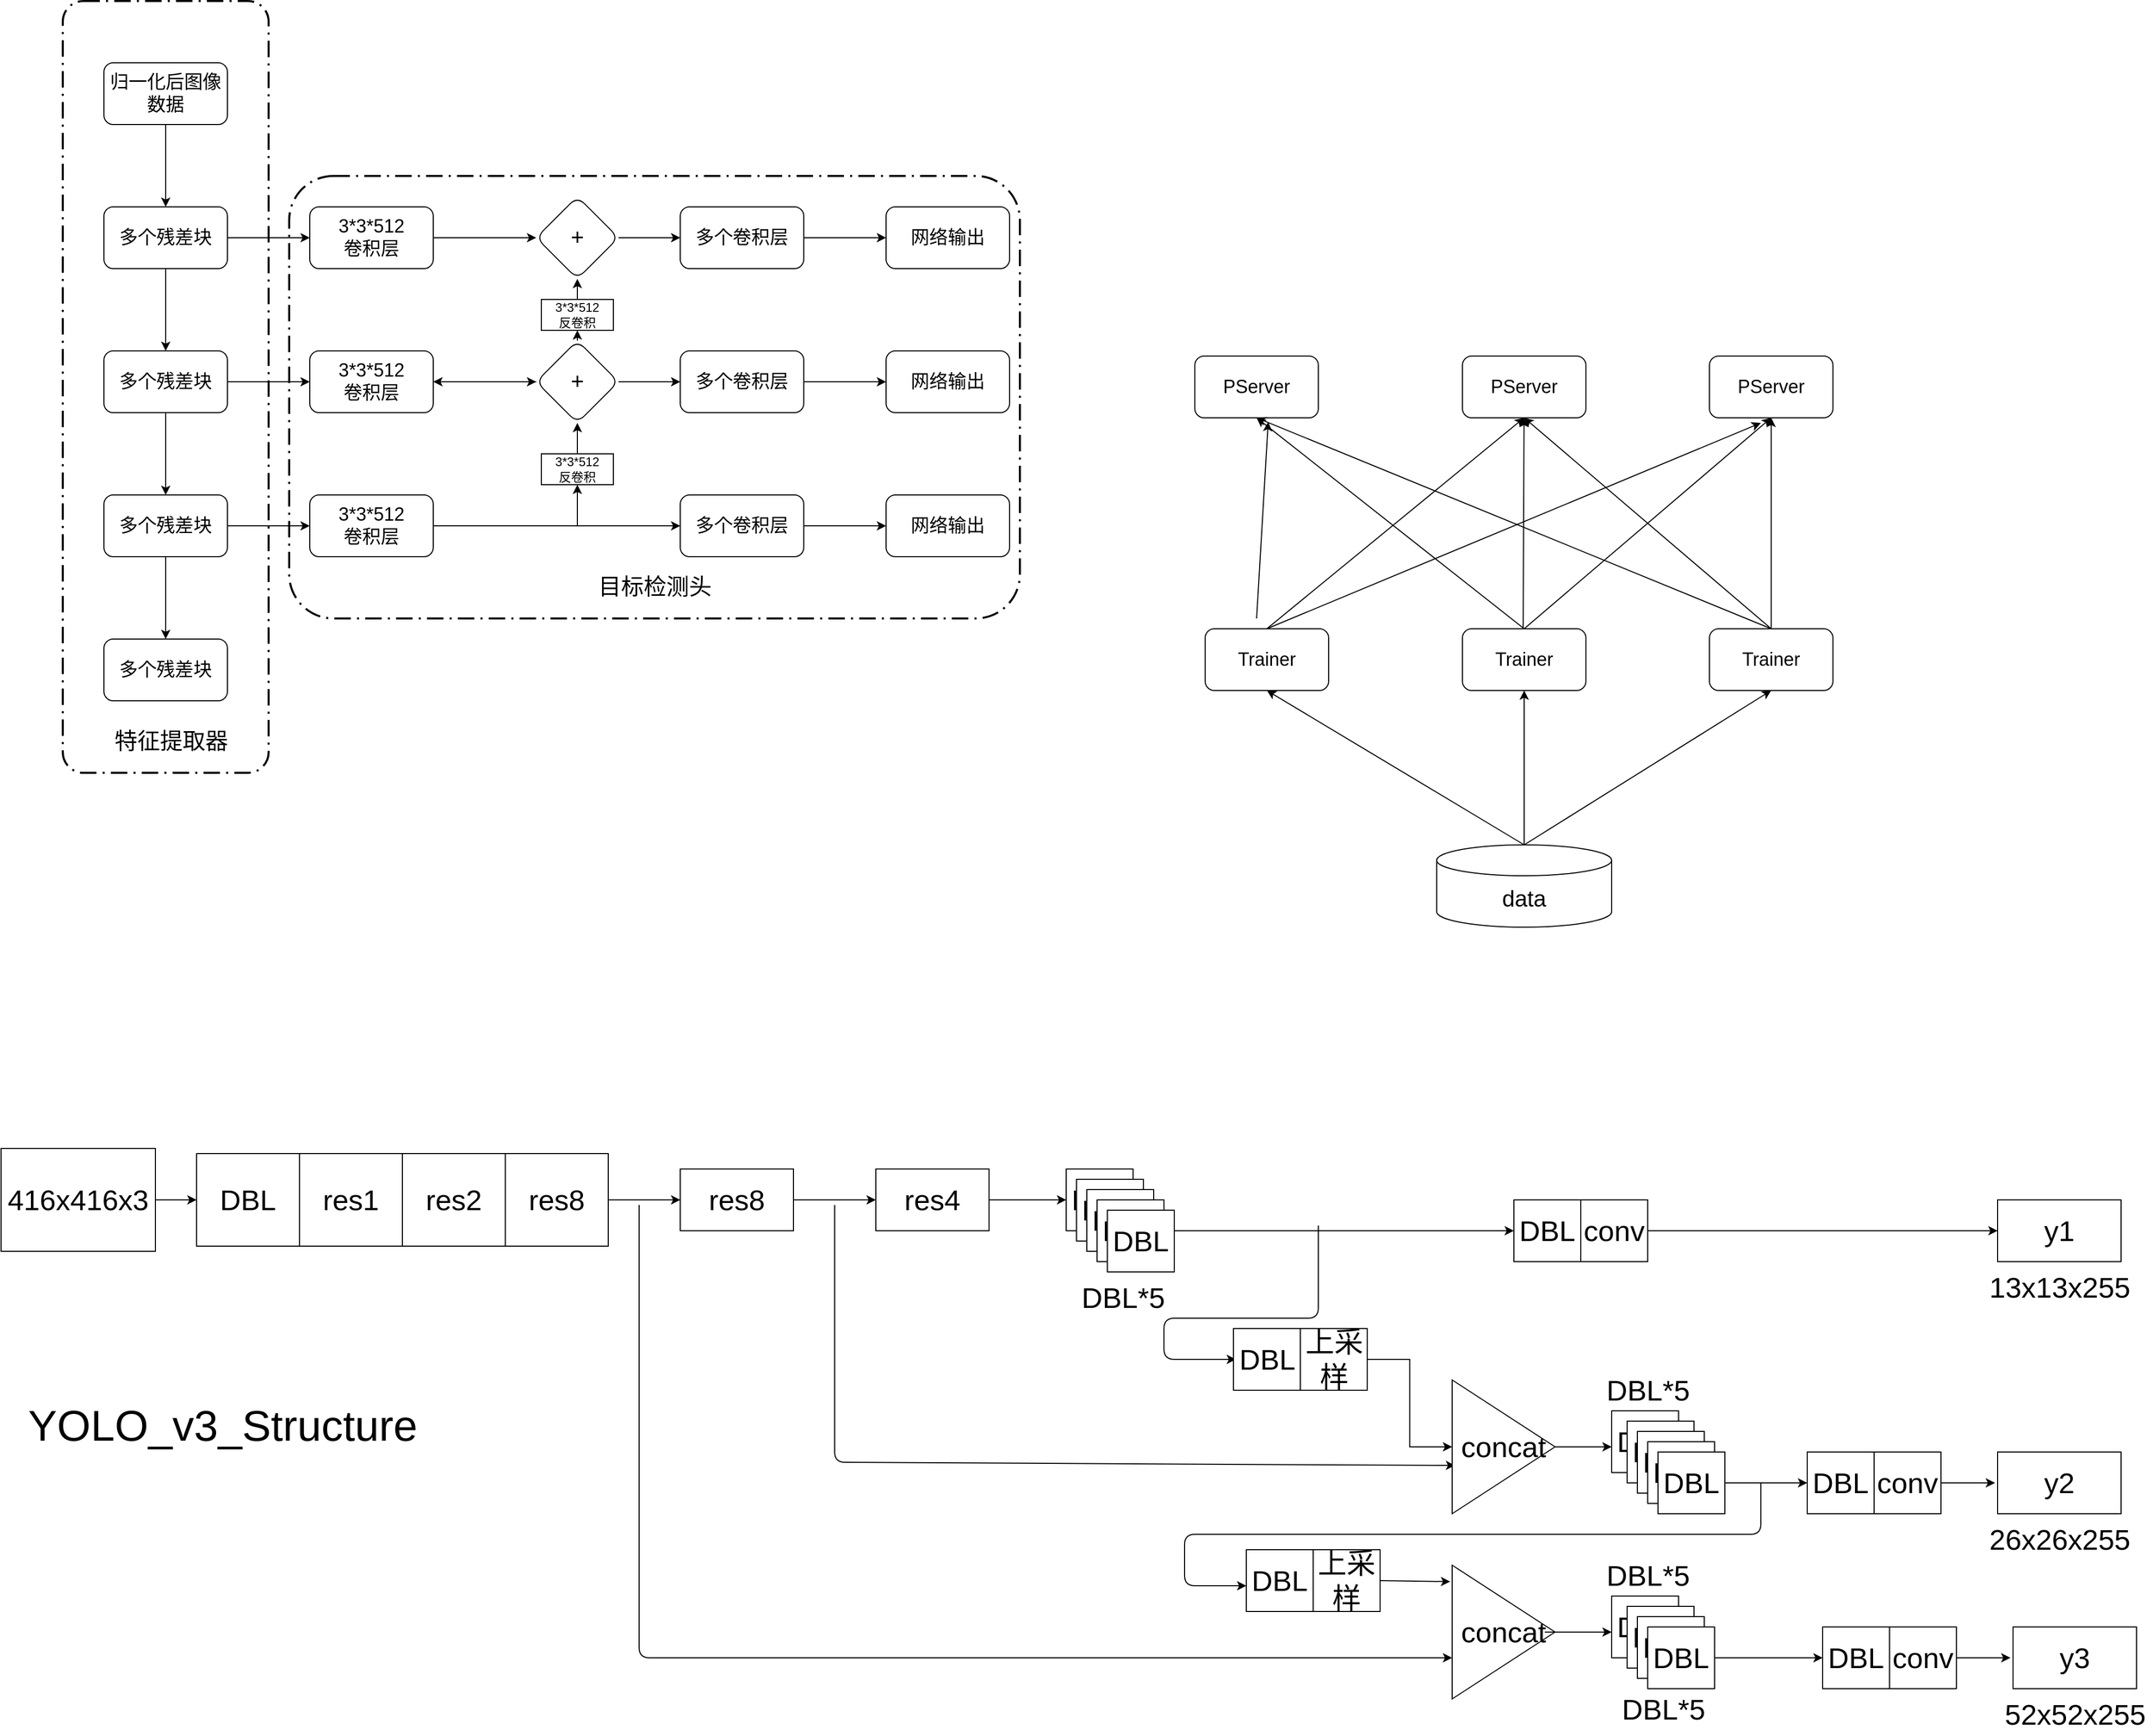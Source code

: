<mxfile version="14.5.10" type="github">
  <diagram id="tDLC_Ir46GUdF1yW0QTe" name="Page-1">
    <mxGraphModel dx="2342" dy="1296" grid="1" gridSize="10" guides="1" tooltips="1" connect="1" arrows="1" fold="1" page="1" pageScale="1" pageWidth="3300" pageHeight="4681" math="0" shadow="0">
      <root>
        <mxCell id="0" />
        <mxCell id="1" parent="0" />
        <mxCell id="SOC2u97oLlGBoNLmG89c-3" value="" style="edgeStyle=orthogonalEdgeStyle;rounded=0;orthogonalLoop=1;jettySize=auto;html=1;" edge="1" parent="1" source="SOC2u97oLlGBoNLmG89c-1" target="SOC2u97oLlGBoNLmG89c-2">
          <mxGeometry relative="1" as="geometry" />
        </mxCell>
        <mxCell id="SOC2u97oLlGBoNLmG89c-1" value="&lt;font style=&quot;font-size: 18px&quot;&gt;归一化后图像数据&lt;/font&gt;" style="rounded=1;whiteSpace=wrap;html=1;" vertex="1" parent="1">
          <mxGeometry x="170" y="70" width="120" height="60" as="geometry" />
        </mxCell>
        <mxCell id="SOC2u97oLlGBoNLmG89c-5" value="" style="edgeStyle=orthogonalEdgeStyle;rounded=0;orthogonalLoop=1;jettySize=auto;html=1;" edge="1" parent="1" source="SOC2u97oLlGBoNLmG89c-2" target="SOC2u97oLlGBoNLmG89c-4">
          <mxGeometry relative="1" as="geometry" />
        </mxCell>
        <mxCell id="SOC2u97oLlGBoNLmG89c-16" value="" style="edgeStyle=orthogonalEdgeStyle;rounded=0;orthogonalLoop=1;jettySize=auto;html=1;" edge="1" parent="1" source="SOC2u97oLlGBoNLmG89c-2" target="SOC2u97oLlGBoNLmG89c-15">
          <mxGeometry relative="1" as="geometry" />
        </mxCell>
        <mxCell id="SOC2u97oLlGBoNLmG89c-2" value="&lt;font style=&quot;font-size: 18px&quot;&gt;多个残差块&lt;/font&gt;" style="whiteSpace=wrap;html=1;rounded=1;" vertex="1" parent="1">
          <mxGeometry x="170" y="210" width="120" height="60" as="geometry" />
        </mxCell>
        <mxCell id="SOC2u97oLlGBoNLmG89c-7" value="" style="edgeStyle=orthogonalEdgeStyle;rounded=0;orthogonalLoop=1;jettySize=auto;html=1;" edge="1" parent="1" source="SOC2u97oLlGBoNLmG89c-4" target="SOC2u97oLlGBoNLmG89c-6">
          <mxGeometry relative="1" as="geometry" />
        </mxCell>
        <mxCell id="SOC2u97oLlGBoNLmG89c-18" value="" style="edgeStyle=orthogonalEdgeStyle;rounded=0;orthogonalLoop=1;jettySize=auto;html=1;" edge="1" parent="1" source="SOC2u97oLlGBoNLmG89c-4" target="SOC2u97oLlGBoNLmG89c-17">
          <mxGeometry relative="1" as="geometry" />
        </mxCell>
        <mxCell id="SOC2u97oLlGBoNLmG89c-4" value="&lt;span style=&quot;font-size: 18px&quot;&gt;多个残差块&lt;/span&gt;" style="whiteSpace=wrap;html=1;rounded=1;" vertex="1" parent="1">
          <mxGeometry x="170" y="350" width="120" height="60" as="geometry" />
        </mxCell>
        <mxCell id="SOC2u97oLlGBoNLmG89c-9" value="" style="edgeStyle=orthogonalEdgeStyle;rounded=0;orthogonalLoop=1;jettySize=auto;html=1;" edge="1" parent="1" source="SOC2u97oLlGBoNLmG89c-6" target="SOC2u97oLlGBoNLmG89c-8">
          <mxGeometry relative="1" as="geometry" />
        </mxCell>
        <mxCell id="SOC2u97oLlGBoNLmG89c-20" value="" style="edgeStyle=orthogonalEdgeStyle;rounded=0;orthogonalLoop=1;jettySize=auto;html=1;" edge="1" parent="1" source="SOC2u97oLlGBoNLmG89c-6" target="SOC2u97oLlGBoNLmG89c-19">
          <mxGeometry relative="1" as="geometry" />
        </mxCell>
        <mxCell id="SOC2u97oLlGBoNLmG89c-6" value="&lt;span style=&quot;font-size: 18px&quot;&gt;多个残差块&lt;/span&gt;" style="whiteSpace=wrap;html=1;rounded=1;" vertex="1" parent="1">
          <mxGeometry x="170" y="490" width="120" height="60" as="geometry" />
        </mxCell>
        <mxCell id="SOC2u97oLlGBoNLmG89c-8" value="&lt;span style=&quot;font-size: 18px&quot;&gt;多个残差块&lt;/span&gt;" style="whiteSpace=wrap;html=1;rounded=1;" vertex="1" parent="1">
          <mxGeometry x="170" y="630" width="120" height="60" as="geometry" />
        </mxCell>
        <mxCell id="SOC2u97oLlGBoNLmG89c-22" value="" style="edgeStyle=orthogonalEdgeStyle;rounded=0;orthogonalLoop=1;jettySize=auto;html=1;" edge="1" parent="1" source="SOC2u97oLlGBoNLmG89c-15" target="SOC2u97oLlGBoNLmG89c-21">
          <mxGeometry relative="1" as="geometry" />
        </mxCell>
        <mxCell id="SOC2u97oLlGBoNLmG89c-15" value="&lt;font style=&quot;font-size: 18px&quot;&gt;3*3*512&lt;br&gt;卷积层&lt;/font&gt;" style="whiteSpace=wrap;html=1;rounded=1;" vertex="1" parent="1">
          <mxGeometry x="370" y="210" width="120" height="60" as="geometry" />
        </mxCell>
        <mxCell id="SOC2u97oLlGBoNLmG89c-28" value="" style="edgeStyle=orthogonalEdgeStyle;rounded=0;orthogonalLoop=1;jettySize=auto;html=1;" edge="1" parent="1" source="SOC2u97oLlGBoNLmG89c-17" target="SOC2u97oLlGBoNLmG89c-27">
          <mxGeometry relative="1" as="geometry" />
        </mxCell>
        <mxCell id="SOC2u97oLlGBoNLmG89c-17" value="&lt;span style=&quot;font-size: 18px&quot;&gt;3*3*512&lt;/span&gt;&lt;br style=&quot;font-size: 18px&quot;&gt;&lt;span style=&quot;font-size: 18px&quot;&gt;卷积层&lt;/span&gt;" style="whiteSpace=wrap;html=1;rounded=1;" vertex="1" parent="1">
          <mxGeometry x="370" y="350" width="120" height="60" as="geometry" />
        </mxCell>
        <mxCell id="SOC2u97oLlGBoNLmG89c-34" value="" style="edgeStyle=orthogonalEdgeStyle;rounded=0;orthogonalLoop=1;jettySize=auto;html=1;" edge="1" parent="1" source="SOC2u97oLlGBoNLmG89c-19" target="SOC2u97oLlGBoNLmG89c-33">
          <mxGeometry relative="1" as="geometry" />
        </mxCell>
        <mxCell id="SOC2u97oLlGBoNLmG89c-19" value="&lt;span style=&quot;font-size: 18px&quot;&gt;3*3*512&lt;/span&gt;&lt;br style=&quot;font-size: 18px&quot;&gt;&lt;span style=&quot;font-size: 18px&quot;&gt;卷积层&lt;/span&gt;" style="whiteSpace=wrap;html=1;rounded=1;" vertex="1" parent="1">
          <mxGeometry x="370" y="490" width="120" height="60" as="geometry" />
        </mxCell>
        <mxCell id="SOC2u97oLlGBoNLmG89c-24" value="" style="edgeStyle=orthogonalEdgeStyle;rounded=0;orthogonalLoop=1;jettySize=auto;html=1;" edge="1" parent="1" source="SOC2u97oLlGBoNLmG89c-21" target="SOC2u97oLlGBoNLmG89c-23">
          <mxGeometry relative="1" as="geometry" />
        </mxCell>
        <mxCell id="SOC2u97oLlGBoNLmG89c-21" value="&lt;font style=&quot;font-size: 22px&quot;&gt;+&lt;/font&gt;" style="rhombus;whiteSpace=wrap;html=1;rounded=1;" vertex="1" parent="1">
          <mxGeometry x="590" y="200" width="80" height="80" as="geometry" />
        </mxCell>
        <mxCell id="SOC2u97oLlGBoNLmG89c-26" value="" style="edgeStyle=orthogonalEdgeStyle;rounded=0;orthogonalLoop=1;jettySize=auto;html=1;" edge="1" parent="1" source="SOC2u97oLlGBoNLmG89c-23" target="SOC2u97oLlGBoNLmG89c-25">
          <mxGeometry relative="1" as="geometry" />
        </mxCell>
        <mxCell id="SOC2u97oLlGBoNLmG89c-23" value="&lt;font style=&quot;font-size: 18px&quot;&gt;多个卷积层&lt;/font&gt;" style="whiteSpace=wrap;html=1;rounded=1;" vertex="1" parent="1">
          <mxGeometry x="730" y="210" width="120" height="60" as="geometry" />
        </mxCell>
        <mxCell id="SOC2u97oLlGBoNLmG89c-25" value="&lt;span style=&quot;font-size: 18px&quot;&gt;网络输出&lt;/span&gt;" style="whiteSpace=wrap;html=1;rounded=1;" vertex="1" parent="1">
          <mxGeometry x="930" y="210" width="120" height="60" as="geometry" />
        </mxCell>
        <mxCell id="SOC2u97oLlGBoNLmG89c-30" value="" style="edgeStyle=orthogonalEdgeStyle;rounded=0;orthogonalLoop=1;jettySize=auto;html=1;" edge="1" parent="1" source="SOC2u97oLlGBoNLmG89c-27" target="SOC2u97oLlGBoNLmG89c-29">
          <mxGeometry relative="1" as="geometry" />
        </mxCell>
        <mxCell id="SOC2u97oLlGBoNLmG89c-45" value="" style="edgeStyle=orthogonalEdgeStyle;rounded=0;orthogonalLoop=1;jettySize=auto;html=1;" edge="1" parent="1" source="SOC2u97oLlGBoNLmG89c-27" target="SOC2u97oLlGBoNLmG89c-17">
          <mxGeometry relative="1" as="geometry" />
        </mxCell>
        <mxCell id="SOC2u97oLlGBoNLmG89c-27" value="&lt;font style=&quot;font-size: 22px&quot;&gt;+&lt;/font&gt;" style="rhombus;whiteSpace=wrap;html=1;rounded=1;" vertex="1" parent="1">
          <mxGeometry x="590" y="340" width="80" height="80" as="geometry" />
        </mxCell>
        <mxCell id="SOC2u97oLlGBoNLmG89c-32" value="" style="edgeStyle=orthogonalEdgeStyle;rounded=0;orthogonalLoop=1;jettySize=auto;html=1;" edge="1" parent="1" source="SOC2u97oLlGBoNLmG89c-29" target="SOC2u97oLlGBoNLmG89c-31">
          <mxGeometry relative="1" as="geometry" />
        </mxCell>
        <mxCell id="SOC2u97oLlGBoNLmG89c-29" value="&lt;span style=&quot;font-size: 18px&quot;&gt;多个卷积层&lt;/span&gt;" style="whiteSpace=wrap;html=1;rounded=1;" vertex="1" parent="1">
          <mxGeometry x="730" y="350" width="120" height="60" as="geometry" />
        </mxCell>
        <mxCell id="SOC2u97oLlGBoNLmG89c-31" value="&lt;span style=&quot;font-size: 18px&quot;&gt;网络输出&lt;/span&gt;" style="whiteSpace=wrap;html=1;rounded=1;" vertex="1" parent="1">
          <mxGeometry x="930" y="350" width="120" height="60" as="geometry" />
        </mxCell>
        <mxCell id="SOC2u97oLlGBoNLmG89c-36" value="" style="edgeStyle=orthogonalEdgeStyle;rounded=0;orthogonalLoop=1;jettySize=auto;html=1;" edge="1" parent="1" source="SOC2u97oLlGBoNLmG89c-33" target="SOC2u97oLlGBoNLmG89c-35">
          <mxGeometry relative="1" as="geometry" />
        </mxCell>
        <mxCell id="SOC2u97oLlGBoNLmG89c-33" value="&lt;span style=&quot;font-size: 18px&quot;&gt;多个卷积层&lt;/span&gt;" style="whiteSpace=wrap;html=1;rounded=1;" vertex="1" parent="1">
          <mxGeometry x="730" y="490" width="120" height="60" as="geometry" />
        </mxCell>
        <mxCell id="SOC2u97oLlGBoNLmG89c-35" value="&lt;span&gt;&lt;font style=&quot;font-size: 18px&quot;&gt;网络输出&lt;/font&gt;&lt;/span&gt;" style="whiteSpace=wrap;html=1;rounded=1;" vertex="1" parent="1">
          <mxGeometry x="930" y="490" width="120" height="60" as="geometry" />
        </mxCell>
        <mxCell id="SOC2u97oLlGBoNLmG89c-37" value="&lt;font style=&quot;font-size: 22px&quot;&gt;特征提取器&lt;/font&gt;" style="text;html=1;align=center;verticalAlign=middle;resizable=0;points=[];autosize=1;strokeColor=none;" vertex="1" parent="1">
          <mxGeometry x="170" y="720" width="130" height="20" as="geometry" />
        </mxCell>
        <mxCell id="SOC2u97oLlGBoNLmG89c-39" value="3*3*512&lt;br&gt;反卷积" style="whiteSpace=wrap;html=1;" vertex="1" parent="1">
          <mxGeometry x="595" y="300" width="70" height="30" as="geometry" />
        </mxCell>
        <mxCell id="SOC2u97oLlGBoNLmG89c-40" value="3*3*512&lt;br&gt;反卷积" style="whiteSpace=wrap;html=1;" vertex="1" parent="1">
          <mxGeometry x="595" y="450" width="70" height="30" as="geometry" />
        </mxCell>
        <mxCell id="SOC2u97oLlGBoNLmG89c-41" value="" style="endArrow=classic;html=1;entryX=0.5;entryY=1;entryDx=0;entryDy=0;exitX=0.5;exitY=0;exitDx=0;exitDy=0;" edge="1" parent="1" source="SOC2u97oLlGBoNLmG89c-40" target="SOC2u97oLlGBoNLmG89c-27">
          <mxGeometry width="50" height="50" relative="1" as="geometry">
            <mxPoint x="650" y="450" as="sourcePoint" />
            <mxPoint x="700" y="400" as="targetPoint" />
          </mxGeometry>
        </mxCell>
        <mxCell id="SOC2u97oLlGBoNLmG89c-42" value="" style="endArrow=classic;html=1;entryX=0.5;entryY=1;entryDx=0;entryDy=0;" edge="1" parent="1" target="SOC2u97oLlGBoNLmG89c-40">
          <mxGeometry width="50" height="50" relative="1" as="geometry">
            <mxPoint x="630" y="520" as="sourcePoint" />
            <mxPoint x="700" y="400" as="targetPoint" />
          </mxGeometry>
        </mxCell>
        <mxCell id="SOC2u97oLlGBoNLmG89c-43" value="" style="endArrow=classic;html=1;" edge="1" parent="1" source="SOC2u97oLlGBoNLmG89c-27">
          <mxGeometry width="50" height="50" relative="1" as="geometry">
            <mxPoint x="580" y="380" as="sourcePoint" />
            <mxPoint x="630" y="330" as="targetPoint" />
          </mxGeometry>
        </mxCell>
        <mxCell id="SOC2u97oLlGBoNLmG89c-44" value="" style="endArrow=classic;html=1;entryX=0.5;entryY=1;entryDx=0;entryDy=0;" edge="1" parent="1" target="SOC2u97oLlGBoNLmG89c-21">
          <mxGeometry width="50" height="50" relative="1" as="geometry">
            <mxPoint x="630" y="300" as="sourcePoint" />
            <mxPoint x="700" y="400" as="targetPoint" />
          </mxGeometry>
        </mxCell>
        <mxCell id="SOC2u97oLlGBoNLmG89c-47" value="" style="rounded=1;arcSize=10;dashed=1;strokeColor=#000000;fillColor=none;gradientColor=none;dashPattern=8 3 1 3;strokeWidth=2;" vertex="1" parent="1">
          <mxGeometry x="350" y="180" width="710" height="430" as="geometry" />
        </mxCell>
        <mxCell id="SOC2u97oLlGBoNLmG89c-48" value="&lt;font style=&quot;font-size: 22px&quot;&gt;目标检测头&lt;/font&gt;" style="text;html=1;align=center;verticalAlign=middle;resizable=0;points=[];autosize=1;strokeColor=none;" vertex="1" parent="1">
          <mxGeometry x="640" y="570" width="130" height="20" as="geometry" />
        </mxCell>
        <mxCell id="SOC2u97oLlGBoNLmG89c-49" value="" style="rounded=1;arcSize=10;dashed=1;strokeColor=#000000;fillColor=none;gradientColor=none;dashPattern=8 3 1 3;strokeWidth=2;" vertex="1" parent="1">
          <mxGeometry x="130" y="10" width="200" height="750" as="geometry" />
        </mxCell>
        <mxCell id="SOC2u97oLlGBoNLmG89c-50" value="&lt;font style=&quot;font-size: 18px&quot;&gt;PServer&lt;/font&gt;" style="rounded=1;whiteSpace=wrap;html=1;" vertex="1" parent="1">
          <mxGeometry x="1490" y="355" width="120" height="60" as="geometry" />
        </mxCell>
        <mxCell id="SOC2u97oLlGBoNLmG89c-52" value="&lt;font style=&quot;font-size: 18px&quot;&gt;PServer&lt;/font&gt;" style="rounded=1;whiteSpace=wrap;html=1;" vertex="1" parent="1">
          <mxGeometry x="1730" y="355" width="120" height="60" as="geometry" />
        </mxCell>
        <mxCell id="SOC2u97oLlGBoNLmG89c-53" value="&lt;font style=&quot;font-size: 18px&quot;&gt;PServer&lt;/font&gt;" style="rounded=1;whiteSpace=wrap;html=1;" vertex="1" parent="1">
          <mxGeometry x="1230" y="355" width="120" height="60" as="geometry" />
        </mxCell>
        <mxCell id="SOC2u97oLlGBoNLmG89c-54" value="&lt;span style=&quot;font-size: 18px&quot;&gt;Trainer&lt;/span&gt;" style="rounded=1;whiteSpace=wrap;html=1;" vertex="1" parent="1">
          <mxGeometry x="1240" y="620" width="120" height="60" as="geometry" />
        </mxCell>
        <mxCell id="SOC2u97oLlGBoNLmG89c-55" value="&lt;span style=&quot;font-size: 18px&quot;&gt;Trainer&lt;/span&gt;" style="rounded=1;whiteSpace=wrap;html=1;" vertex="1" parent="1">
          <mxGeometry x="1730" y="620" width="120" height="60" as="geometry" />
        </mxCell>
        <mxCell id="SOC2u97oLlGBoNLmG89c-56" value="&lt;span style=&quot;font-size: 18px&quot;&gt;Trainer&lt;/span&gt;" style="rounded=1;whiteSpace=wrap;html=1;" vertex="1" parent="1">
          <mxGeometry x="1490" y="620" width="120" height="60" as="geometry" />
        </mxCell>
        <mxCell id="SOC2u97oLlGBoNLmG89c-57" value="&lt;font style=&quot;font-size: 22px&quot;&gt;data&lt;/font&gt;" style="shape=cylinder3;whiteSpace=wrap;html=1;boundedLbl=1;backgroundOutline=1;size=15;" vertex="1" parent="1">
          <mxGeometry x="1465" y="830" width="170" height="80" as="geometry" />
        </mxCell>
        <mxCell id="SOC2u97oLlGBoNLmG89c-58" value="" style="endArrow=classic;html=1;exitX=0.5;exitY=0;exitDx=0;exitDy=0;" edge="1" parent="1" source="SOC2u97oLlGBoNLmG89c-54">
          <mxGeometry width="50" height="50" relative="1" as="geometry">
            <mxPoint x="1540" y="640" as="sourcePoint" />
            <mxPoint x="1780" y="420" as="targetPoint" />
          </mxGeometry>
        </mxCell>
        <mxCell id="SOC2u97oLlGBoNLmG89c-59" value="" style="endArrow=classic;html=1;entryX=0.5;entryY=1;entryDx=0;entryDy=0;" edge="1" parent="1" target="SOC2u97oLlGBoNLmG89c-53">
          <mxGeometry width="50" height="50" relative="1" as="geometry">
            <mxPoint x="1790" y="620" as="sourcePoint" />
            <mxPoint x="1590" y="590" as="targetPoint" />
          </mxGeometry>
        </mxCell>
        <mxCell id="SOC2u97oLlGBoNLmG89c-60" value="" style="endArrow=classic;html=1;" edge="1" parent="1" target="SOC2u97oLlGBoNLmG89c-50">
          <mxGeometry width="50" height="50" relative="1" as="geometry">
            <mxPoint x="1549" y="620" as="sourcePoint" />
            <mxPoint x="1590" y="590" as="targetPoint" />
          </mxGeometry>
        </mxCell>
        <mxCell id="SOC2u97oLlGBoNLmG89c-61" value="" style="endArrow=classic;html=1;exitX=0.5;exitY=0;exitDx=0;exitDy=0;" edge="1" parent="1" source="SOC2u97oLlGBoNLmG89c-55">
          <mxGeometry width="50" height="50" relative="1" as="geometry">
            <mxPoint x="1740" y="465" as="sourcePoint" />
            <mxPoint x="1790" y="415" as="targetPoint" />
          </mxGeometry>
        </mxCell>
        <mxCell id="SOC2u97oLlGBoNLmG89c-62" value="" style="endArrow=classic;html=1;entryX=0.5;entryY=1;entryDx=0;entryDy=0;exitX=0.5;exitY=0;exitDx=0;exitDy=0;" edge="1" parent="1" source="SOC2u97oLlGBoNLmG89c-56" target="SOC2u97oLlGBoNLmG89c-52">
          <mxGeometry width="50" height="50" relative="1" as="geometry">
            <mxPoint x="1540" y="640" as="sourcePoint" />
            <mxPoint x="1590" y="590" as="targetPoint" />
          </mxGeometry>
        </mxCell>
        <mxCell id="SOC2u97oLlGBoNLmG89c-63" value="" style="endArrow=classic;html=1;exitX=0.5;exitY=0;exitDx=0;exitDy=0;entryX=0.5;entryY=1;entryDx=0;entryDy=0;" edge="1" parent="1" source="SOC2u97oLlGBoNLmG89c-54" target="SOC2u97oLlGBoNLmG89c-50">
          <mxGeometry width="50" height="50" relative="1" as="geometry">
            <mxPoint x="1540" y="640" as="sourcePoint" />
            <mxPoint x="1590" y="590" as="targetPoint" />
          </mxGeometry>
        </mxCell>
        <mxCell id="SOC2u97oLlGBoNLmG89c-67" value="" style="endArrow=classic;html=1;entryX=0.5;entryY=1;entryDx=0;entryDy=0;exitX=0.5;exitY=0;exitDx=0;exitDy=0;" edge="1" parent="1" source="SOC2u97oLlGBoNLmG89c-56" target="SOC2u97oLlGBoNLmG89c-53">
          <mxGeometry width="50" height="50" relative="1" as="geometry">
            <mxPoint x="1540" y="640" as="sourcePoint" />
            <mxPoint x="1590" y="590" as="targetPoint" />
          </mxGeometry>
        </mxCell>
        <mxCell id="SOC2u97oLlGBoNLmG89c-68" value="" style="endArrow=classic;html=1;entryX=0.594;entryY=1.067;entryDx=0;entryDy=0;entryPerimeter=0;" edge="1" parent="1" target="SOC2u97oLlGBoNLmG89c-53">
          <mxGeometry width="50" height="50" relative="1" as="geometry">
            <mxPoint x="1290" y="610" as="sourcePoint" />
            <mxPoint x="1590" y="590" as="targetPoint" />
          </mxGeometry>
        </mxCell>
        <mxCell id="SOC2u97oLlGBoNLmG89c-69" value="" style="endArrow=classic;html=1;entryX=0.5;entryY=1;entryDx=0;entryDy=0;" edge="1" parent="1" target="SOC2u97oLlGBoNLmG89c-50">
          <mxGeometry width="50" height="50" relative="1" as="geometry">
            <mxPoint x="1790" y="620" as="sourcePoint" />
            <mxPoint x="1590" y="590" as="targetPoint" />
          </mxGeometry>
        </mxCell>
        <mxCell id="SOC2u97oLlGBoNLmG89c-70" value="" style="endArrow=classic;html=1;entryX=0.5;entryY=1;entryDx=0;entryDy=0;exitX=0.5;exitY=0;exitDx=0;exitDy=0;exitPerimeter=0;" edge="1" parent="1" source="SOC2u97oLlGBoNLmG89c-57" target="SOC2u97oLlGBoNLmG89c-54">
          <mxGeometry width="50" height="50" relative="1" as="geometry">
            <mxPoint x="1540" y="750" as="sourcePoint" />
            <mxPoint x="1590" y="700" as="targetPoint" />
          </mxGeometry>
        </mxCell>
        <mxCell id="SOC2u97oLlGBoNLmG89c-71" value="" style="endArrow=classic;html=1;entryX=0.5;entryY=1;entryDx=0;entryDy=0;" edge="1" parent="1" source="SOC2u97oLlGBoNLmG89c-57" target="SOC2u97oLlGBoNLmG89c-56">
          <mxGeometry width="50" height="50" relative="1" as="geometry">
            <mxPoint x="1540" y="750" as="sourcePoint" />
            <mxPoint x="1590" y="700" as="targetPoint" />
          </mxGeometry>
        </mxCell>
        <mxCell id="SOC2u97oLlGBoNLmG89c-72" value="" style="endArrow=classic;html=1;entryX=0.5;entryY=1;entryDx=0;entryDy=0;exitX=0.5;exitY=0;exitDx=0;exitDy=0;exitPerimeter=0;" edge="1" parent="1" source="SOC2u97oLlGBoNLmG89c-57" target="SOC2u97oLlGBoNLmG89c-55">
          <mxGeometry width="50" height="50" relative="1" as="geometry">
            <mxPoint x="1540" y="750" as="sourcePoint" />
            <mxPoint x="1590" y="700" as="targetPoint" />
          </mxGeometry>
        </mxCell>
        <mxCell id="SOC2u97oLlGBoNLmG89c-83" value="" style="edgeStyle=orthogonalEdgeStyle;rounded=0;orthogonalLoop=1;jettySize=auto;html=1;" edge="1" parent="1" source="SOC2u97oLlGBoNLmG89c-84" target="SOC2u97oLlGBoNLmG89c-85">
          <mxGeometry relative="1" as="geometry" />
        </mxCell>
        <mxCell id="SOC2u97oLlGBoNLmG89c-84" value="&lt;font style=&quot;font-size: 28px&quot;&gt;416x416x3&lt;/font&gt;" style="whiteSpace=wrap;html=1;" vertex="1" parent="1">
          <mxGeometry x="70" y="1125" width="150" height="100" as="geometry" />
        </mxCell>
        <mxCell id="SOC2u97oLlGBoNLmG89c-85" value="&lt;font style=&quot;font-size: 28px&quot;&gt;DBL&lt;/font&gt;" style="whiteSpace=wrap;html=1;" vertex="1" parent="1">
          <mxGeometry x="260" y="1130" width="100" height="90" as="geometry" />
        </mxCell>
        <mxCell id="SOC2u97oLlGBoNLmG89c-86" value="&lt;font style=&quot;font-size: 28px&quot;&gt;res1&lt;/font&gt;" style="whiteSpace=wrap;html=1;" vertex="1" parent="1">
          <mxGeometry x="360" y="1130" width="100" height="90" as="geometry" />
        </mxCell>
        <mxCell id="SOC2u97oLlGBoNLmG89c-87" value="&lt;font style=&quot;font-size: 28px&quot;&gt;res2&lt;/font&gt;" style="whiteSpace=wrap;html=1;" vertex="1" parent="1">
          <mxGeometry x="460" y="1130" width="100" height="90" as="geometry" />
        </mxCell>
        <mxCell id="SOC2u97oLlGBoNLmG89c-88" value="" style="edgeStyle=orthogonalEdgeStyle;rounded=0;orthogonalLoop=1;jettySize=auto;html=1;fontSize=28;" edge="1" parent="1" source="SOC2u97oLlGBoNLmG89c-89" target="SOC2u97oLlGBoNLmG89c-91">
          <mxGeometry relative="1" as="geometry" />
        </mxCell>
        <mxCell id="SOC2u97oLlGBoNLmG89c-89" value="&lt;font style=&quot;font-size: 28px&quot;&gt;res8&lt;/font&gt;" style="whiteSpace=wrap;html=1;" vertex="1" parent="1">
          <mxGeometry x="560" y="1130" width="100" height="90" as="geometry" />
        </mxCell>
        <mxCell id="SOC2u97oLlGBoNLmG89c-90" value="" style="edgeStyle=orthogonalEdgeStyle;rounded=0;orthogonalLoop=1;jettySize=auto;html=1;fontSize=28;" edge="1" parent="1" source="SOC2u97oLlGBoNLmG89c-91" target="SOC2u97oLlGBoNLmG89c-92">
          <mxGeometry relative="1" as="geometry" />
        </mxCell>
        <mxCell id="SOC2u97oLlGBoNLmG89c-91" value="&lt;font style=&quot;font-size: 28px;&quot;&gt;res8&lt;/font&gt;" style="whiteSpace=wrap;html=1;fontSize=28;" vertex="1" parent="1">
          <mxGeometry x="730" y="1145" width="110" height="60" as="geometry" />
        </mxCell>
        <mxCell id="SOC2u97oLlGBoNLmG89c-94" value="" style="edgeStyle=orthogonalEdgeStyle;rounded=0;orthogonalLoop=1;jettySize=auto;html=1;fontSize=28;" edge="1" parent="1" source="SOC2u97oLlGBoNLmG89c-92" target="SOC2u97oLlGBoNLmG89c-93">
          <mxGeometry relative="1" as="geometry" />
        </mxCell>
        <mxCell id="SOC2u97oLlGBoNLmG89c-92" value="&lt;font style=&quot;font-size: 28px;&quot;&gt;res4&lt;/font&gt;" style="whiteSpace=wrap;html=1;fontSize=28;" vertex="1" parent="1">
          <mxGeometry x="920" y="1145" width="110" height="60" as="geometry" />
        </mxCell>
        <mxCell id="SOC2u97oLlGBoNLmG89c-93" value="&lt;font style=&quot;font-size: 28px;&quot;&gt;DBL&lt;/font&gt;" style="whiteSpace=wrap;html=1;fontSize=28;" vertex="1" parent="1">
          <mxGeometry x="1105" y="1145" width="65" height="60" as="geometry" />
        </mxCell>
        <mxCell id="SOC2u97oLlGBoNLmG89c-95" value="&lt;font style=&quot;font-size: 28px;&quot;&gt;DBL&lt;/font&gt;" style="whiteSpace=wrap;html=1;fontSize=28;" vertex="1" parent="1">
          <mxGeometry x="1115" y="1155" width="65" height="60" as="geometry" />
        </mxCell>
        <mxCell id="SOC2u97oLlGBoNLmG89c-96" value="&lt;font style=&quot;font-size: 28px;&quot;&gt;DBL&lt;/font&gt;" style="whiteSpace=wrap;html=1;fontSize=28;" vertex="1" parent="1">
          <mxGeometry x="1125" y="1165" width="65" height="60" as="geometry" />
        </mxCell>
        <mxCell id="SOC2u97oLlGBoNLmG89c-99" value="" style="edgeStyle=orthogonalEdgeStyle;rounded=0;orthogonalLoop=1;jettySize=auto;html=1;fontSize=28;" edge="1" parent="1" source="SOC2u97oLlGBoNLmG89c-97" target="SOC2u97oLlGBoNLmG89c-98">
          <mxGeometry relative="1" as="geometry" />
        </mxCell>
        <mxCell id="SOC2u97oLlGBoNLmG89c-97" value="&lt;font style=&quot;font-size: 28px;&quot;&gt;DBL&lt;/font&gt;" style="whiteSpace=wrap;html=1;fontSize=28;" vertex="1" parent="1">
          <mxGeometry x="1135" y="1175" width="65" height="60" as="geometry" />
        </mxCell>
        <mxCell id="SOC2u97oLlGBoNLmG89c-98" value="&lt;font style=&quot;font-size: 28px;&quot;&gt;DBL&lt;/font&gt;" style="whiteSpace=wrap;html=1;fontSize=28;" vertex="1" parent="1">
          <mxGeometry x="1540" y="1175" width="65" height="60" as="geometry" />
        </mxCell>
        <mxCell id="SOC2u97oLlGBoNLmG89c-103" value="" style="edgeStyle=orthogonalEdgeStyle;rounded=0;orthogonalLoop=1;jettySize=auto;html=1;fontSize=28;" edge="1" parent="1" source="SOC2u97oLlGBoNLmG89c-101" target="SOC2u97oLlGBoNLmG89c-102">
          <mxGeometry relative="1" as="geometry" />
        </mxCell>
        <mxCell id="SOC2u97oLlGBoNLmG89c-101" value="&lt;font style=&quot;font-size: 28px;&quot;&gt;conv&lt;/font&gt;" style="whiteSpace=wrap;html=1;fontSize=28;" vertex="1" parent="1">
          <mxGeometry x="1605" y="1175" width="65" height="60" as="geometry" />
        </mxCell>
        <mxCell id="SOC2u97oLlGBoNLmG89c-102" value="&lt;font style=&quot;font-size: 28px;&quot;&gt;y1&lt;/font&gt;" style="whiteSpace=wrap;html=1;fontSize=28;" vertex="1" parent="1">
          <mxGeometry x="2010" y="1175" width="120" height="60" as="geometry" />
        </mxCell>
        <mxCell id="SOC2u97oLlGBoNLmG89c-104" value="&lt;font style=&quot;font-size: 28px;&quot;&gt;13x13x255&lt;/font&gt;" style="text;html=1;align=center;verticalAlign=middle;resizable=0;points=[];autosize=1;strokeColor=none;fontSize=28;" vertex="1" parent="1">
          <mxGeometry x="1995" y="1240" width="150" height="40" as="geometry" />
        </mxCell>
        <mxCell id="SOC2u97oLlGBoNLmG89c-105" value="" style="endArrow=classic;html=1;fontSize=28;" edge="1" parent="1">
          <mxGeometry width="50" height="50" relative="1" as="geometry">
            <mxPoint x="690" y="1180" as="sourcePoint" />
            <mxPoint x="1480" y="1620" as="targetPoint" />
            <Array as="points">
              <mxPoint x="690" y="1620" />
            </Array>
          </mxGeometry>
        </mxCell>
        <mxCell id="SOC2u97oLlGBoNLmG89c-106" value="" style="endArrow=classic;html=1;entryX=0.029;entryY=0.639;entryDx=0;entryDy=0;entryPerimeter=0;fontSize=28;" edge="1" parent="1" target="SOC2u97oLlGBoNLmG89c-112">
          <mxGeometry width="50" height="50" relative="1" as="geometry">
            <mxPoint x="880" y="1180" as="sourcePoint" />
            <mxPoint x="1310" y="1430" as="targetPoint" />
            <Array as="points">
              <mxPoint x="880" y="1430" />
            </Array>
          </mxGeometry>
        </mxCell>
        <mxCell id="SOC2u97oLlGBoNLmG89c-107" value="" style="endArrow=classic;html=1;fontSize=28;" edge="1" parent="1">
          <mxGeometry width="50" height="50" relative="1" as="geometry">
            <mxPoint x="1350" y="1200" as="sourcePoint" />
            <mxPoint x="1270" y="1330" as="targetPoint" />
            <Array as="points">
              <mxPoint x="1350" y="1290" />
              <mxPoint x="1200" y="1290" />
              <mxPoint x="1200" y="1330" />
            </Array>
          </mxGeometry>
        </mxCell>
        <mxCell id="SOC2u97oLlGBoNLmG89c-108" value="&lt;font style=&quot;font-size: 28px;&quot;&gt;DBL&lt;/font&gt;" style="whiteSpace=wrap;html=1;fontSize=28;" vertex="1" parent="1">
          <mxGeometry x="1267.5" y="1300" width="65" height="60" as="geometry" />
        </mxCell>
        <mxCell id="SOC2u97oLlGBoNLmG89c-113" value="" style="edgeStyle=orthogonalEdgeStyle;rounded=0;orthogonalLoop=1;jettySize=auto;html=1;entryX=0;entryY=0.5;entryDx=0;entryDy=0;fontSize=28;" edge="1" parent="1" source="SOC2u97oLlGBoNLmG89c-109" target="SOC2u97oLlGBoNLmG89c-112">
          <mxGeometry relative="1" as="geometry" />
        </mxCell>
        <mxCell id="SOC2u97oLlGBoNLmG89c-109" value="&lt;span style=&quot;font-size: 28px;&quot;&gt;上采样&lt;/span&gt;" style="whiteSpace=wrap;html=1;fontSize=28;" vertex="1" parent="1">
          <mxGeometry x="1332.5" y="1300" width="65" height="60" as="geometry" />
        </mxCell>
        <mxCell id="SOC2u97oLlGBoNLmG89c-115" value="" style="edgeStyle=orthogonalEdgeStyle;rounded=0;orthogonalLoop=1;jettySize=auto;html=1;fontSize=28;" edge="1" parent="1" source="SOC2u97oLlGBoNLmG89c-112">
          <mxGeometry relative="1" as="geometry">
            <mxPoint x="1635" y="1415" as="targetPoint" />
          </mxGeometry>
        </mxCell>
        <mxCell id="SOC2u97oLlGBoNLmG89c-112" value="&lt;font style=&quot;font-size: 28px;&quot;&gt;concat&lt;/font&gt;" style="triangle;whiteSpace=wrap;html=1;fontSize=28;" vertex="1" parent="1">
          <mxGeometry x="1480" y="1350" width="100" height="130" as="geometry" />
        </mxCell>
        <mxCell id="SOC2u97oLlGBoNLmG89c-116" value="&lt;font style=&quot;font-size: 28px;&quot;&gt;DBL&lt;/font&gt;" style="whiteSpace=wrap;html=1;fontSize=28;" vertex="1" parent="1">
          <mxGeometry x="1635" y="1380" width="65" height="60" as="geometry" />
        </mxCell>
        <mxCell id="SOC2u97oLlGBoNLmG89c-121" value="&lt;font style=&quot;font-size: 28px;&quot;&gt;DBL&lt;/font&gt;" style="whiteSpace=wrap;html=1;fontSize=28;" vertex="1" parent="1">
          <mxGeometry x="1650" y="1390" width="65" height="60" as="geometry" />
        </mxCell>
        <mxCell id="SOC2u97oLlGBoNLmG89c-122" value="&lt;font style=&quot;font-size: 28px;&quot;&gt;DBL&lt;/font&gt;" style="whiteSpace=wrap;html=1;fontSize=28;" vertex="1" parent="1">
          <mxGeometry x="1660" y="1400" width="65" height="60" as="geometry" />
        </mxCell>
        <mxCell id="SOC2u97oLlGBoNLmG89c-123" value="&lt;font style=&quot;font-size: 28px;&quot;&gt;DBL&lt;/font&gt;" style="whiteSpace=wrap;html=1;fontSize=28;" vertex="1" parent="1">
          <mxGeometry x="1670" y="1410" width="65" height="60" as="geometry" />
        </mxCell>
        <mxCell id="SOC2u97oLlGBoNLmG89c-126" value="" style="edgeStyle=orthogonalEdgeStyle;rounded=0;orthogonalLoop=1;jettySize=auto;html=1;fontSize=28;" edge="1" parent="1" source="SOC2u97oLlGBoNLmG89c-124" target="SOC2u97oLlGBoNLmG89c-125">
          <mxGeometry relative="1" as="geometry" />
        </mxCell>
        <mxCell id="SOC2u97oLlGBoNLmG89c-124" value="&lt;font style=&quot;font-size: 28px;&quot;&gt;DBL&lt;/font&gt;" style="whiteSpace=wrap;html=1;fontSize=28;" vertex="1" parent="1">
          <mxGeometry x="1680" y="1420" width="65" height="60" as="geometry" />
        </mxCell>
        <mxCell id="SOC2u97oLlGBoNLmG89c-125" value="&lt;font style=&quot;font-size: 28px;&quot;&gt;DBL&lt;/font&gt;" style="whiteSpace=wrap;html=1;fontSize=28;" vertex="1" parent="1">
          <mxGeometry x="1825" y="1420" width="65" height="60" as="geometry" />
        </mxCell>
        <mxCell id="SOC2u97oLlGBoNLmG89c-130" value="" style="edgeStyle=orthogonalEdgeStyle;rounded=0;orthogonalLoop=1;jettySize=auto;html=1;fontSize=28;" edge="1" parent="1" source="SOC2u97oLlGBoNLmG89c-127">
          <mxGeometry relative="1" as="geometry">
            <mxPoint x="2007.5" y="1450" as="targetPoint" />
          </mxGeometry>
        </mxCell>
        <mxCell id="SOC2u97oLlGBoNLmG89c-127" value="&lt;span style=&quot;font-size: 28px;&quot;&gt;conv&lt;/span&gt;" style="whiteSpace=wrap;html=1;fontSize=28;" vertex="1" parent="1">
          <mxGeometry x="1890" y="1420" width="65" height="60" as="geometry" />
        </mxCell>
        <mxCell id="SOC2u97oLlGBoNLmG89c-131" value="&lt;font style=&quot;font-size: 28px;&quot;&gt;y2&lt;/font&gt;" style="whiteSpace=wrap;html=1;fontSize=28;" vertex="1" parent="1">
          <mxGeometry x="2010" y="1420" width="120" height="60" as="geometry" />
        </mxCell>
        <mxCell id="SOC2u97oLlGBoNLmG89c-132" value="&lt;font style=&quot;font-size: 28px;&quot;&gt;26x26x255&lt;br style=&quot;font-size: 28px;&quot;&gt;&lt;/font&gt;" style="text;html=1;align=center;verticalAlign=middle;resizable=0;points=[];autosize=1;strokeColor=none;fontSize=28;" vertex="1" parent="1">
          <mxGeometry x="1995" y="1485" width="150" height="40" as="geometry" />
        </mxCell>
        <mxCell id="SOC2u97oLlGBoNLmG89c-133" value="&lt;font style=&quot;font-size: 28px;&quot;&gt;DBL&lt;/font&gt;" style="whiteSpace=wrap;html=1;fontSize=28;" vertex="1" parent="1">
          <mxGeometry x="1280" y="1515" width="65" height="60" as="geometry" />
        </mxCell>
        <mxCell id="SOC2u97oLlGBoNLmG89c-134" value="&lt;span style=&quot;font-size: 28px;&quot;&gt;上采样&lt;/span&gt;" style="whiteSpace=wrap;html=1;fontSize=28;" vertex="1" parent="1">
          <mxGeometry x="1345" y="1515" width="65" height="60" as="geometry" />
        </mxCell>
        <mxCell id="SOC2u97oLlGBoNLmG89c-135" value="&lt;font style=&quot;font-size: 28px;&quot;&gt;concat&lt;/font&gt;" style="triangle;whiteSpace=wrap;html=1;fontSize=28;" vertex="1" parent="1">
          <mxGeometry x="1480" y="1530" width="100" height="130" as="geometry" />
        </mxCell>
        <mxCell id="SOC2u97oLlGBoNLmG89c-136" value="&lt;font style=&quot;font-size: 28px;&quot;&gt;DBL*5&lt;br style=&quot;font-size: 28px;&quot;&gt;&lt;/font&gt;" style="text;html=1;align=center;verticalAlign=middle;resizable=0;points=[];autosize=1;strokeColor=none;fontSize=28;" vertex="1" parent="1">
          <mxGeometry x="1620" y="1340" width="100" height="40" as="geometry" />
        </mxCell>
        <mxCell id="SOC2u97oLlGBoNLmG89c-137" value="&lt;font style=&quot;font-size: 28px;&quot;&gt;DBL&lt;/font&gt;" style="whiteSpace=wrap;html=1;fontSize=28;" vertex="1" parent="1">
          <mxGeometry x="1145" y="1185" width="65" height="60" as="geometry" />
        </mxCell>
        <mxCell id="SOC2u97oLlGBoNLmG89c-138" value="&lt;font style=&quot;font-size: 28px;&quot;&gt;DBL*5&lt;br style=&quot;font-size: 28px;&quot;&gt;&lt;/font&gt;" style="text;html=1;align=center;verticalAlign=middle;resizable=0;points=[];autosize=1;strokeColor=none;fontSize=28;" vertex="1" parent="1">
          <mxGeometry x="1110" y="1250" width="100" height="40" as="geometry" />
        </mxCell>
        <mxCell id="SOC2u97oLlGBoNLmG89c-139" value="" style="endArrow=classic;html=1;fontSize=28;" edge="1" parent="1">
          <mxGeometry width="50" height="50" relative="1" as="geometry">
            <mxPoint x="1780" y="1450" as="sourcePoint" />
            <mxPoint x="1280" y="1550" as="targetPoint" />
            <Array as="points">
              <mxPoint x="1780" y="1500" />
              <mxPoint x="1220" y="1500" />
              <mxPoint x="1220" y="1550" />
            </Array>
          </mxGeometry>
        </mxCell>
        <mxCell id="SOC2u97oLlGBoNLmG89c-141" value="" style="endArrow=classic;html=1;exitX=1;exitY=0.5;exitDx=0;exitDy=0;entryX=-0.019;entryY=0.123;entryDx=0;entryDy=0;entryPerimeter=0;fontSize=28;" edge="1" parent="1" source="SOC2u97oLlGBoNLmG89c-134" target="SOC2u97oLlGBoNLmG89c-135">
          <mxGeometry width="50" height="50" relative="1" as="geometry">
            <mxPoint x="1390" y="1340" as="sourcePoint" />
            <mxPoint x="1440" y="1290" as="targetPoint" />
          </mxGeometry>
        </mxCell>
        <mxCell id="SOC2u97oLlGBoNLmG89c-142" value="" style="edgeStyle=orthogonalEdgeStyle;rounded=0;orthogonalLoop=1;jettySize=auto;html=1;fontSize=28;" edge="1" parent="1">
          <mxGeometry relative="1" as="geometry">
            <mxPoint x="1570" y="1595" as="sourcePoint" />
            <mxPoint x="1635" y="1595" as="targetPoint" />
          </mxGeometry>
        </mxCell>
        <mxCell id="SOC2u97oLlGBoNLmG89c-143" value="&lt;font style=&quot;font-size: 28px;&quot;&gt;DBL&lt;/font&gt;" style="whiteSpace=wrap;html=1;fontSize=28;" vertex="1" parent="1">
          <mxGeometry x="1635" y="1560" width="65" height="60" as="geometry" />
        </mxCell>
        <mxCell id="SOC2u97oLlGBoNLmG89c-144" value="&lt;font style=&quot;font-size: 28px;&quot;&gt;DBL&lt;/font&gt;" style="whiteSpace=wrap;html=1;fontSize=28;" vertex="1" parent="1">
          <mxGeometry x="1650" y="1570" width="65" height="60" as="geometry" />
        </mxCell>
        <mxCell id="SOC2u97oLlGBoNLmG89c-145" value="&lt;font style=&quot;font-size: 28px;&quot;&gt;DBL&lt;/font&gt;" style="whiteSpace=wrap;html=1;fontSize=28;" vertex="1" parent="1">
          <mxGeometry x="1660" y="1580" width="65" height="60" as="geometry" />
        </mxCell>
        <mxCell id="SOC2u97oLlGBoNLmG89c-146" value="&lt;font style=&quot;font-size: 28px;&quot;&gt;DBL&lt;/font&gt;" style="whiteSpace=wrap;html=1;fontSize=28;" vertex="1" parent="1">
          <mxGeometry x="1670" y="1590" width="65" height="60" as="geometry" />
        </mxCell>
        <mxCell id="SOC2u97oLlGBoNLmG89c-147" value="&lt;font style=&quot;font-size: 28px;&quot;&gt;DBL*5&lt;br style=&quot;font-size: 28px;&quot;&gt;&lt;/font&gt;" style="text;html=1;align=center;verticalAlign=middle;resizable=0;points=[];autosize=1;strokeColor=none;fontSize=28;" vertex="1" parent="1">
          <mxGeometry x="1620" y="1520" width="100" height="40" as="geometry" />
        </mxCell>
        <mxCell id="SOC2u97oLlGBoNLmG89c-148" value="&lt;font style=&quot;font-size: 28px;&quot;&gt;DBL*5&lt;br style=&quot;font-size: 28px;&quot;&gt;&lt;/font&gt;" style="text;html=1;align=center;verticalAlign=middle;resizable=0;points=[];autosize=1;strokeColor=none;fontSize=28;" vertex="1" parent="1">
          <mxGeometry x="1635" y="1650" width="100" height="40" as="geometry" />
        </mxCell>
        <mxCell id="SOC2u97oLlGBoNLmG89c-149" value="&lt;font style=&quot;font-size: 28px;&quot;&gt;DBL&lt;/font&gt;" style="whiteSpace=wrap;html=1;fontSize=28;" vertex="1" parent="1">
          <mxGeometry x="1840" y="1590" width="65" height="60" as="geometry" />
        </mxCell>
        <mxCell id="SOC2u97oLlGBoNLmG89c-150" value="" style="edgeStyle=orthogonalEdgeStyle;rounded=0;orthogonalLoop=1;jettySize=auto;html=1;fontSize=28;" edge="1" parent="1" source="SOC2u97oLlGBoNLmG89c-151">
          <mxGeometry relative="1" as="geometry">
            <mxPoint x="2022.5" y="1620" as="targetPoint" />
          </mxGeometry>
        </mxCell>
        <mxCell id="SOC2u97oLlGBoNLmG89c-151" value="&lt;span style=&quot;font-size: 28px;&quot;&gt;conv&lt;/span&gt;" style="whiteSpace=wrap;html=1;fontSize=28;" vertex="1" parent="1">
          <mxGeometry x="1905" y="1590" width="65" height="60" as="geometry" />
        </mxCell>
        <mxCell id="SOC2u97oLlGBoNLmG89c-152" value="&lt;font style=&quot;font-size: 28px;&quot;&gt;y3&lt;/font&gt;" style="whiteSpace=wrap;html=1;fontSize=28;" vertex="1" parent="1">
          <mxGeometry x="2025" y="1590" width="120" height="60" as="geometry" />
        </mxCell>
        <mxCell id="SOC2u97oLlGBoNLmG89c-153" value="&lt;font style=&quot;font-size: 28px;&quot;&gt;52x52x255&lt;br style=&quot;font-size: 28px;&quot;&gt;&lt;/font&gt;" style="text;html=1;align=center;verticalAlign=middle;resizable=0;points=[];autosize=1;strokeColor=none;fontSize=28;" vertex="1" parent="1">
          <mxGeometry x="2010" y="1655" width="150" height="40" as="geometry" />
        </mxCell>
        <mxCell id="SOC2u97oLlGBoNLmG89c-154" value="" style="endArrow=classic;html=1;exitX=1;exitY=0.5;exitDx=0;exitDy=0;entryX=0;entryY=0.5;entryDx=0;entryDy=0;fontSize=28;" edge="1" parent="1" source="SOC2u97oLlGBoNLmG89c-146" target="SOC2u97oLlGBoNLmG89c-149">
          <mxGeometry width="50" height="50" relative="1" as="geometry">
            <mxPoint x="1390" y="1340" as="sourcePoint" />
            <mxPoint x="1440" y="1290" as="targetPoint" />
          </mxGeometry>
        </mxCell>
        <mxCell id="SOC2u97oLlGBoNLmG89c-155" value="&lt;font style=&quot;font-size: 42px&quot;&gt;YOLO_v3_Structure&lt;/font&gt;" style="text;html=1;align=center;verticalAlign=middle;resizable=0;points=[];autosize=1;strokeColor=none;" vertex="1" parent="1">
          <mxGeometry x="90" y="1380" width="390" height="30" as="geometry" />
        </mxCell>
      </root>
    </mxGraphModel>
  </diagram>
</mxfile>
